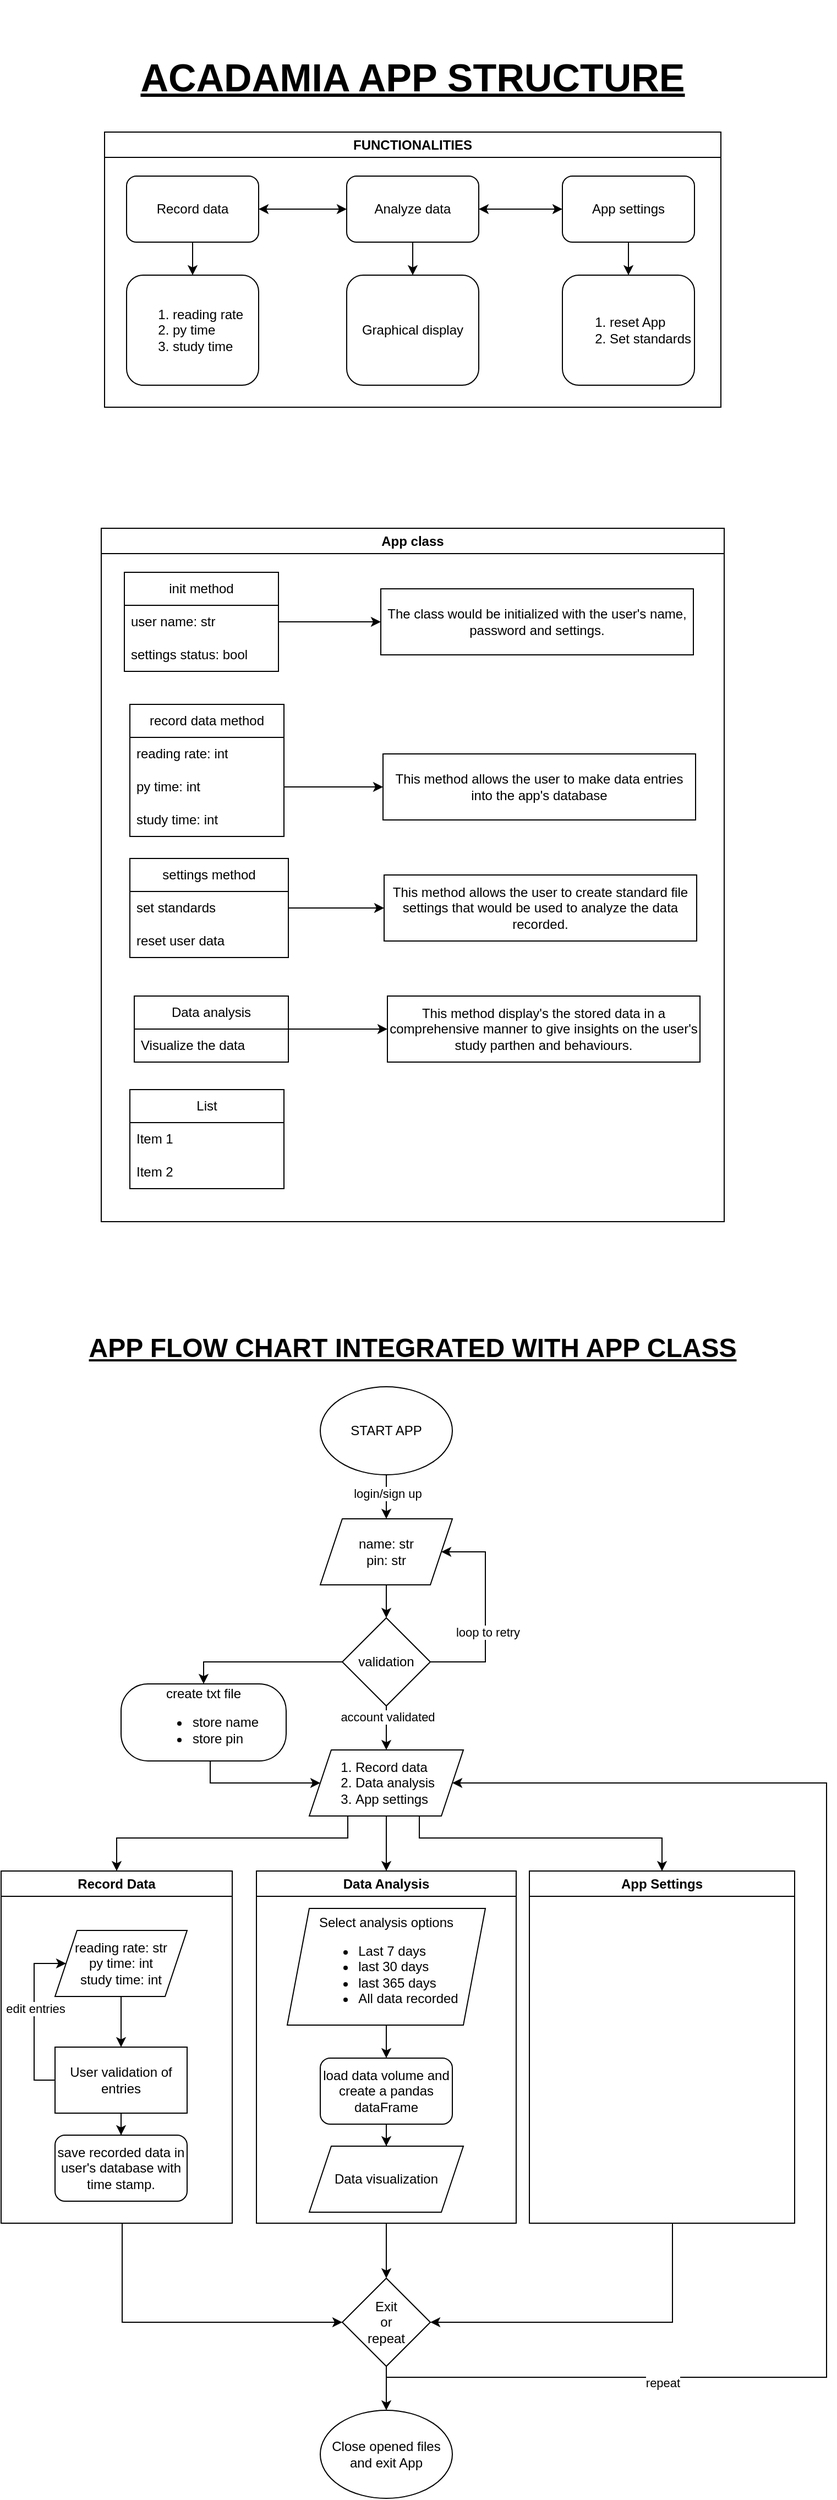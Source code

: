 <mxfile version="22.0.2" type="device">
  <diagram name="Page-1" id="LwKfO5iPpTdTM9tXfW3d">
    <mxGraphModel dx="1257" dy="749" grid="1" gridSize="10" guides="1" tooltips="1" connect="1" arrows="1" fold="1" page="1" pageScale="1" pageWidth="827" pageHeight="1169" background="none" math="0" shadow="0">
      <root>
        <mxCell id="0" />
        <mxCell id="1" parent="0" />
        <mxCell id="2hUuRmVsVIbOo3WSwZN5-1" value="&lt;h1&gt;&lt;b&gt;&lt;font style=&quot;font-size: 35px;&quot;&gt;&lt;u&gt;ACADAMIA APP STRUCTURE&lt;/u&gt;&lt;/font&gt;&lt;/b&gt;&lt;/h1&gt;" style="text;html=1;strokeColor=none;fillColor=none;align=center;verticalAlign=middle;whiteSpace=wrap;rounded=0;" vertex="1" parent="1">
          <mxGeometry x="149" y="10" width="530" height="140" as="geometry" />
        </mxCell>
        <mxCell id="2hUuRmVsVIbOo3WSwZN5-3" value="FUNCTIONALITIES" style="swimlane;whiteSpace=wrap;html=1;" vertex="1" parent="1">
          <mxGeometry x="134" y="130" width="560" height="250" as="geometry" />
        </mxCell>
        <mxCell id="2hUuRmVsVIbOo3WSwZN5-8" value="" style="edgeStyle=orthogonalEdgeStyle;rounded=0;orthogonalLoop=1;jettySize=auto;html=1;" edge="1" parent="2hUuRmVsVIbOo3WSwZN5-3" source="2hUuRmVsVIbOo3WSwZN5-4" target="2hUuRmVsVIbOo3WSwZN5-7">
          <mxGeometry relative="1" as="geometry" />
        </mxCell>
        <mxCell id="2hUuRmVsVIbOo3WSwZN5-4" value="Record data" style="rounded=1;whiteSpace=wrap;html=1;" vertex="1" parent="2hUuRmVsVIbOo3WSwZN5-3">
          <mxGeometry x="20" y="40" width="120" height="60" as="geometry" />
        </mxCell>
        <mxCell id="2hUuRmVsVIbOo3WSwZN5-10" value="" style="edgeStyle=orthogonalEdgeStyle;rounded=0;orthogonalLoop=1;jettySize=auto;html=1;" edge="1" parent="2hUuRmVsVIbOo3WSwZN5-3" source="2hUuRmVsVIbOo3WSwZN5-5" target="2hUuRmVsVIbOo3WSwZN5-9">
          <mxGeometry relative="1" as="geometry" />
        </mxCell>
        <mxCell id="2hUuRmVsVIbOo3WSwZN5-5" value="Analyze data" style="rounded=1;whiteSpace=wrap;html=1;" vertex="1" parent="2hUuRmVsVIbOo3WSwZN5-3">
          <mxGeometry x="220" y="40" width="120" height="60" as="geometry" />
        </mxCell>
        <mxCell id="2hUuRmVsVIbOo3WSwZN5-12" value="" style="edgeStyle=orthogonalEdgeStyle;rounded=0;orthogonalLoop=1;jettySize=auto;html=1;" edge="1" parent="2hUuRmVsVIbOo3WSwZN5-3" source="2hUuRmVsVIbOo3WSwZN5-6" target="2hUuRmVsVIbOo3WSwZN5-11">
          <mxGeometry relative="1" as="geometry" />
        </mxCell>
        <mxCell id="2hUuRmVsVIbOo3WSwZN5-6" value="App settings" style="rounded=1;whiteSpace=wrap;html=1;" vertex="1" parent="2hUuRmVsVIbOo3WSwZN5-3">
          <mxGeometry x="416" y="40" width="120" height="60" as="geometry" />
        </mxCell>
        <mxCell id="2hUuRmVsVIbOo3WSwZN5-7" value="&lt;ol&gt;&lt;li&gt;reading rate&lt;/li&gt;&lt;li&gt;py time&lt;/li&gt;&lt;li&gt;study time&lt;/li&gt;&lt;/ol&gt;" style="rounded=1;whiteSpace=wrap;html=1;align=left;" vertex="1" parent="2hUuRmVsVIbOo3WSwZN5-3">
          <mxGeometry x="20" y="130" width="120" height="100" as="geometry" />
        </mxCell>
        <mxCell id="2hUuRmVsVIbOo3WSwZN5-9" value="Graphical display" style="whiteSpace=wrap;html=1;rounded=1;" vertex="1" parent="2hUuRmVsVIbOo3WSwZN5-3">
          <mxGeometry x="220" y="130" width="120" height="100" as="geometry" />
        </mxCell>
        <mxCell id="2hUuRmVsVIbOo3WSwZN5-11" value="&lt;div&gt;&lt;ol&gt;&lt;li style=&quot;text-align: left;&quot;&gt;reset App&lt;/li&gt;&lt;li style=&quot;text-align: left;&quot;&gt;Set standards&lt;/li&gt;&lt;/ol&gt;&lt;/div&gt;" style="rounded=1;whiteSpace=wrap;html=1;" vertex="1" parent="2hUuRmVsVIbOo3WSwZN5-3">
          <mxGeometry x="416" y="130" width="120" height="100" as="geometry" />
        </mxCell>
        <mxCell id="2hUuRmVsVIbOo3WSwZN5-14" value="" style="endArrow=classic;startArrow=classic;html=1;rounded=0;entryX=0;entryY=0.5;entryDx=0;entryDy=0;exitX=1;exitY=0.5;exitDx=0;exitDy=0;" edge="1" parent="2hUuRmVsVIbOo3WSwZN5-3" source="2hUuRmVsVIbOo3WSwZN5-4" target="2hUuRmVsVIbOo3WSwZN5-5">
          <mxGeometry width="50" height="50" relative="1" as="geometry">
            <mxPoint x="236" y="190" as="sourcePoint" />
            <mxPoint x="286" y="140" as="targetPoint" />
          </mxGeometry>
        </mxCell>
        <mxCell id="2hUuRmVsVIbOo3WSwZN5-15" value="" style="endArrow=classic;startArrow=classic;html=1;rounded=0;entryX=0;entryY=0.5;entryDx=0;entryDy=0;exitX=1;exitY=0.5;exitDx=0;exitDy=0;" edge="1" parent="2hUuRmVsVIbOo3WSwZN5-3" source="2hUuRmVsVIbOo3WSwZN5-5" target="2hUuRmVsVIbOo3WSwZN5-6">
          <mxGeometry width="50" height="50" relative="1" as="geometry">
            <mxPoint x="340" y="69.5" as="sourcePoint" />
            <mxPoint x="420" y="69.5" as="targetPoint" />
          </mxGeometry>
        </mxCell>
        <mxCell id="2hUuRmVsVIbOo3WSwZN5-16" value="App class" style="swimlane;whiteSpace=wrap;html=1;" vertex="1" parent="1">
          <mxGeometry x="131" y="490" width="566" height="630" as="geometry" />
        </mxCell>
        <mxCell id="2hUuRmVsVIbOo3WSwZN5-56" value="" style="edgeStyle=orthogonalEdgeStyle;rounded=0;orthogonalLoop=1;jettySize=auto;html=1;" edge="1" parent="2hUuRmVsVIbOo3WSwZN5-16" source="2hUuRmVsVIbOo3WSwZN5-21" target="2hUuRmVsVIbOo3WSwZN5-29">
          <mxGeometry relative="1" as="geometry" />
        </mxCell>
        <mxCell id="2hUuRmVsVIbOo3WSwZN5-21" value="init method" style="swimlane;fontStyle=0;childLayout=stackLayout;horizontal=1;startSize=30;horizontalStack=0;resizeParent=1;resizeParentMax=0;resizeLast=0;collapsible=1;marginBottom=0;whiteSpace=wrap;html=1;" vertex="1" parent="2hUuRmVsVIbOo3WSwZN5-16">
          <mxGeometry x="21" y="40" width="140" height="90" as="geometry">
            <mxRectangle x="23" y="40" width="100" height="30" as="alternateBounds" />
          </mxGeometry>
        </mxCell>
        <mxCell id="2hUuRmVsVIbOo3WSwZN5-22" value="user name: str" style="text;strokeColor=none;fillColor=none;align=left;verticalAlign=middle;spacingLeft=4;spacingRight=4;overflow=hidden;points=[[0,0.5],[1,0.5]];portConstraint=eastwest;rotatable=0;whiteSpace=wrap;html=1;" vertex="1" parent="2hUuRmVsVIbOo3WSwZN5-21">
          <mxGeometry y="30" width="140" height="30" as="geometry" />
        </mxCell>
        <mxCell id="2hUuRmVsVIbOo3WSwZN5-24" value="settings status: bool" style="text;strokeColor=none;fillColor=none;align=left;verticalAlign=middle;spacingLeft=4;spacingRight=4;overflow=hidden;points=[[0,0.5],[1,0.5]];portConstraint=eastwest;rotatable=0;whiteSpace=wrap;html=1;" vertex="1" parent="2hUuRmVsVIbOo3WSwZN5-21">
          <mxGeometry y="60" width="140" height="30" as="geometry" />
        </mxCell>
        <mxCell id="2hUuRmVsVIbOo3WSwZN5-29" value="The class would be initialized with the user&#39;s name, password and settings." style="whiteSpace=wrap;html=1;" vertex="1" parent="2hUuRmVsVIbOo3WSwZN5-16">
          <mxGeometry x="254" y="55" width="284" height="60" as="geometry" />
        </mxCell>
        <mxCell id="2hUuRmVsVIbOo3WSwZN5-17" value="record data method" style="swimlane;fontStyle=0;childLayout=stackLayout;horizontal=1;startSize=30;horizontalStack=0;resizeParent=1;resizeParentMax=0;resizeLast=0;collapsible=1;marginBottom=0;whiteSpace=wrap;html=1;" vertex="1" parent="2hUuRmVsVIbOo3WSwZN5-16">
          <mxGeometry x="26" y="160" width="140" height="120" as="geometry">
            <mxRectangle x="26" y="212.5" width="140" height="30" as="alternateBounds" />
          </mxGeometry>
        </mxCell>
        <mxCell id="2hUuRmVsVIbOo3WSwZN5-18" value="reading rate: int" style="text;strokeColor=none;fillColor=none;align=left;verticalAlign=middle;spacingLeft=4;spacingRight=4;overflow=hidden;points=[[0,0.5],[1,0.5]];portConstraint=eastwest;rotatable=0;whiteSpace=wrap;html=1;" vertex="1" parent="2hUuRmVsVIbOo3WSwZN5-17">
          <mxGeometry y="30" width="140" height="30" as="geometry" />
        </mxCell>
        <mxCell id="2hUuRmVsVIbOo3WSwZN5-19" value="py time: int" style="text;strokeColor=none;fillColor=none;align=left;verticalAlign=middle;spacingLeft=4;spacingRight=4;overflow=hidden;points=[[0,0.5],[1,0.5]];portConstraint=eastwest;rotatable=0;whiteSpace=wrap;html=1;" vertex="1" parent="2hUuRmVsVIbOo3WSwZN5-17">
          <mxGeometry y="60" width="140" height="30" as="geometry" />
        </mxCell>
        <mxCell id="2hUuRmVsVIbOo3WSwZN5-20" value="study time: int" style="text;strokeColor=none;fillColor=none;align=left;verticalAlign=middle;spacingLeft=4;spacingRight=4;overflow=hidden;points=[[0,0.5],[1,0.5]];portConstraint=eastwest;rotatable=0;whiteSpace=wrap;html=1;" vertex="1" parent="2hUuRmVsVIbOo3WSwZN5-17">
          <mxGeometry y="90" width="140" height="30" as="geometry" />
        </mxCell>
        <mxCell id="2hUuRmVsVIbOo3WSwZN5-31" value="This method allows the user to make data entries into the app&#39;s database" style="whiteSpace=wrap;html=1;" vertex="1" parent="2hUuRmVsVIbOo3WSwZN5-16">
          <mxGeometry x="256" y="205" width="284" height="60" as="geometry" />
        </mxCell>
        <mxCell id="2hUuRmVsVIbOo3WSwZN5-35" value="" style="edgeStyle=orthogonalEdgeStyle;rounded=0;orthogonalLoop=1;jettySize=auto;html=1;" edge="1" parent="2hUuRmVsVIbOo3WSwZN5-16" source="2hUuRmVsVIbOo3WSwZN5-19" target="2hUuRmVsVIbOo3WSwZN5-31">
          <mxGeometry relative="1" as="geometry" />
        </mxCell>
        <mxCell id="2hUuRmVsVIbOo3WSwZN5-52" value="" style="edgeStyle=orthogonalEdgeStyle;rounded=0;orthogonalLoop=1;jettySize=auto;html=1;" edge="1" parent="2hUuRmVsVIbOo3WSwZN5-16" source="2hUuRmVsVIbOo3WSwZN5-25" target="2hUuRmVsVIbOo3WSwZN5-36">
          <mxGeometry relative="1" as="geometry" />
        </mxCell>
        <mxCell id="2hUuRmVsVIbOo3WSwZN5-25" value="settings method" style="swimlane;fontStyle=0;childLayout=stackLayout;horizontal=1;startSize=30;horizontalStack=0;resizeParent=1;resizeParentMax=0;resizeLast=0;collapsible=1;marginBottom=0;whiteSpace=wrap;html=1;" vertex="1" parent="2hUuRmVsVIbOo3WSwZN5-16">
          <mxGeometry x="26" y="300" width="144" height="90" as="geometry">
            <mxRectangle x="22" y="375" width="130" height="30" as="alternateBounds" />
          </mxGeometry>
        </mxCell>
        <mxCell id="2hUuRmVsVIbOo3WSwZN5-26" value="set standards" style="text;strokeColor=none;fillColor=none;align=left;verticalAlign=middle;spacingLeft=4;spacingRight=4;overflow=hidden;points=[[0,0.5],[1,0.5]];portConstraint=eastwest;rotatable=0;whiteSpace=wrap;html=1;" vertex="1" parent="2hUuRmVsVIbOo3WSwZN5-25">
          <mxGeometry y="30" width="144" height="30" as="geometry" />
        </mxCell>
        <mxCell id="2hUuRmVsVIbOo3WSwZN5-27" value="reset user data" style="text;strokeColor=none;fillColor=none;align=left;verticalAlign=middle;spacingLeft=4;spacingRight=4;overflow=hidden;points=[[0,0.5],[1,0.5]];portConstraint=eastwest;rotatable=0;whiteSpace=wrap;html=1;" vertex="1" parent="2hUuRmVsVIbOo3WSwZN5-25">
          <mxGeometry y="60" width="144" height="30" as="geometry" />
        </mxCell>
        <mxCell id="2hUuRmVsVIbOo3WSwZN5-36" value="This method allows the user to create standard file settings that would be used to analyze the data recorded." style="whiteSpace=wrap;html=1;" vertex="1" parent="2hUuRmVsVIbOo3WSwZN5-16">
          <mxGeometry x="257" y="315" width="284" height="60" as="geometry" />
        </mxCell>
        <mxCell id="2hUuRmVsVIbOo3WSwZN5-55" value="" style="edgeStyle=orthogonalEdgeStyle;rounded=0;orthogonalLoop=1;jettySize=auto;html=1;" edge="1" parent="2hUuRmVsVIbOo3WSwZN5-16" source="2hUuRmVsVIbOo3WSwZN5-48" target="2hUuRmVsVIbOo3WSwZN5-54">
          <mxGeometry relative="1" as="geometry" />
        </mxCell>
        <mxCell id="2hUuRmVsVIbOo3WSwZN5-48" value="Data analysis" style="swimlane;fontStyle=0;childLayout=stackLayout;horizontal=1;startSize=30;horizontalStack=0;resizeParent=1;resizeParentMax=0;resizeLast=0;collapsible=1;marginBottom=0;whiteSpace=wrap;html=1;" vertex="1" parent="2hUuRmVsVIbOo3WSwZN5-16">
          <mxGeometry x="30" y="425" width="140" height="60" as="geometry">
            <mxRectangle x="26" y="520" width="110" height="30" as="alternateBounds" />
          </mxGeometry>
        </mxCell>
        <mxCell id="2hUuRmVsVIbOo3WSwZN5-49" value="Visualize the data" style="text;strokeColor=none;fillColor=none;align=left;verticalAlign=middle;spacingLeft=4;spacingRight=4;overflow=hidden;points=[[0,0.5],[1,0.5]];portConstraint=eastwest;rotatable=0;whiteSpace=wrap;html=1;" vertex="1" parent="2hUuRmVsVIbOo3WSwZN5-48">
          <mxGeometry y="30" width="140" height="30" as="geometry" />
        </mxCell>
        <mxCell id="2hUuRmVsVIbOo3WSwZN5-54" value="This method display&#39;s the stored data in a comprehensive manner to give insights on the user&#39;s study parthen and behaviours." style="whiteSpace=wrap;html=1;fontStyle=0;startSize=30;" vertex="1" parent="2hUuRmVsVIbOo3WSwZN5-16">
          <mxGeometry x="260" y="425" width="284" height="60" as="geometry" />
        </mxCell>
        <mxCell id="2hUuRmVsVIbOo3WSwZN5-120" value="List" style="swimlane;fontStyle=0;childLayout=stackLayout;horizontal=1;startSize=30;horizontalStack=0;resizeParent=1;resizeParentMax=0;resizeLast=0;collapsible=1;marginBottom=0;whiteSpace=wrap;html=1;" vertex="1" parent="2hUuRmVsVIbOo3WSwZN5-16">
          <mxGeometry x="26" y="510" width="140" height="90" as="geometry" />
        </mxCell>
        <mxCell id="2hUuRmVsVIbOo3WSwZN5-121" value="Item 1" style="text;strokeColor=none;fillColor=none;align=left;verticalAlign=middle;spacingLeft=4;spacingRight=4;overflow=hidden;points=[[0,0.5],[1,0.5]];portConstraint=eastwest;rotatable=0;whiteSpace=wrap;html=1;" vertex="1" parent="2hUuRmVsVIbOo3WSwZN5-120">
          <mxGeometry y="30" width="140" height="30" as="geometry" />
        </mxCell>
        <mxCell id="2hUuRmVsVIbOo3WSwZN5-122" value="Item 2" style="text;strokeColor=none;fillColor=none;align=left;verticalAlign=middle;spacingLeft=4;spacingRight=4;overflow=hidden;points=[[0,0.5],[1,0.5]];portConstraint=eastwest;rotatable=0;whiteSpace=wrap;html=1;" vertex="1" parent="2hUuRmVsVIbOo3WSwZN5-120">
          <mxGeometry y="60" width="140" height="30" as="geometry" />
        </mxCell>
        <mxCell id="2hUuRmVsVIbOo3WSwZN5-57" value="&lt;h1&gt;&lt;u&gt;APP FLOW CHART INTEGRATED WITH APP CLASS&lt;/u&gt;&lt;/h1&gt;" style="text;html=1;strokeColor=none;fillColor=none;align=center;verticalAlign=middle;whiteSpace=wrap;rounded=0;" vertex="1" parent="1">
          <mxGeometry x="114" y="1220" width="600" height="30" as="geometry" />
        </mxCell>
        <mxCell id="2hUuRmVsVIbOo3WSwZN5-60" value="" style="edgeStyle=orthogonalEdgeStyle;rounded=0;orthogonalLoop=1;jettySize=auto;html=1;" edge="1" parent="1" source="2hUuRmVsVIbOo3WSwZN5-58" target="2hUuRmVsVIbOo3WSwZN5-59">
          <mxGeometry relative="1" as="geometry" />
        </mxCell>
        <mxCell id="2hUuRmVsVIbOo3WSwZN5-62" value="login/sign up" style="edgeLabel;html=1;align=center;verticalAlign=middle;resizable=0;points=[];" vertex="1" connectable="0" parent="2hUuRmVsVIbOo3WSwZN5-60">
          <mxGeometry x="-0.15" y="1" relative="1" as="geometry">
            <mxPoint as="offset" />
          </mxGeometry>
        </mxCell>
        <mxCell id="2hUuRmVsVIbOo3WSwZN5-58" value="START APP" style="ellipse;whiteSpace=wrap;html=1;" vertex="1" parent="1">
          <mxGeometry x="330" y="1270" width="120" height="80" as="geometry" />
        </mxCell>
        <mxCell id="2hUuRmVsVIbOo3WSwZN5-64" value="" style="edgeStyle=orthogonalEdgeStyle;rounded=0;orthogonalLoop=1;jettySize=auto;html=1;" edge="1" parent="1" source="2hUuRmVsVIbOo3WSwZN5-59" target="2hUuRmVsVIbOo3WSwZN5-63">
          <mxGeometry relative="1" as="geometry" />
        </mxCell>
        <mxCell id="2hUuRmVsVIbOo3WSwZN5-59" value="name: str&lt;br&gt;pin: str" style="shape=parallelogram;perimeter=parallelogramPerimeter;whiteSpace=wrap;html=1;fixedSize=1;align=center;" vertex="1" parent="1">
          <mxGeometry x="330" y="1390" width="120" height="60" as="geometry" />
        </mxCell>
        <mxCell id="2hUuRmVsVIbOo3WSwZN5-72" value="" style="edgeStyle=orthogonalEdgeStyle;rounded=0;orthogonalLoop=1;jettySize=auto;html=1;" edge="1" parent="1" source="2hUuRmVsVIbOo3WSwZN5-63" target="2hUuRmVsVIbOo3WSwZN5-71">
          <mxGeometry relative="1" as="geometry" />
        </mxCell>
        <mxCell id="2hUuRmVsVIbOo3WSwZN5-74" value="account validated" style="edgeLabel;html=1;align=center;verticalAlign=middle;resizable=0;points=[];" vertex="1" connectable="0" parent="2hUuRmVsVIbOo3WSwZN5-72">
          <mxGeometry x="-0.521" y="1" relative="1" as="geometry">
            <mxPoint as="offset" />
          </mxGeometry>
        </mxCell>
        <mxCell id="2hUuRmVsVIbOo3WSwZN5-116" style="edgeStyle=orthogonalEdgeStyle;rounded=0;orthogonalLoop=1;jettySize=auto;html=1;entryX=1;entryY=0.5;entryDx=0;entryDy=0;" edge="1" parent="1" source="2hUuRmVsVIbOo3WSwZN5-63" target="2hUuRmVsVIbOo3WSwZN5-59">
          <mxGeometry relative="1" as="geometry">
            <Array as="points">
              <mxPoint x="480" y="1520" />
              <mxPoint x="480" y="1420" />
            </Array>
          </mxGeometry>
        </mxCell>
        <mxCell id="2hUuRmVsVIbOo3WSwZN5-117" value="loop to retry" style="edgeLabel;html=1;align=center;verticalAlign=middle;resizable=0;points=[];" vertex="1" connectable="0" parent="2hUuRmVsVIbOo3WSwZN5-116">
          <mxGeometry x="-0.183" y="-2" relative="1" as="geometry">
            <mxPoint as="offset" />
          </mxGeometry>
        </mxCell>
        <mxCell id="2hUuRmVsVIbOo3WSwZN5-118" style="edgeStyle=orthogonalEdgeStyle;rounded=0;orthogonalLoop=1;jettySize=auto;html=1;entryX=0.5;entryY=0;entryDx=0;entryDy=0;" edge="1" parent="1" source="2hUuRmVsVIbOo3WSwZN5-63" target="2hUuRmVsVIbOo3WSwZN5-75">
          <mxGeometry relative="1" as="geometry" />
        </mxCell>
        <mxCell id="2hUuRmVsVIbOo3WSwZN5-63" value="validation" style="rhombus;whiteSpace=wrap;html=1;" vertex="1" parent="1">
          <mxGeometry x="350" y="1480" width="80" height="80" as="geometry" />
        </mxCell>
        <mxCell id="2hUuRmVsVIbOo3WSwZN5-85" style="edgeStyle=orthogonalEdgeStyle;rounded=0;orthogonalLoop=1;jettySize=auto;html=1;entryX=0.5;entryY=0;entryDx=0;entryDy=0;exitX=0.25;exitY=1;exitDx=0;exitDy=0;" edge="1" parent="1" source="2hUuRmVsVIbOo3WSwZN5-71" target="2hUuRmVsVIbOo3WSwZN5-73">
          <mxGeometry relative="1" as="geometry">
            <Array as="points">
              <mxPoint x="355" y="1680" />
              <mxPoint x="145" y="1680" />
            </Array>
          </mxGeometry>
        </mxCell>
        <mxCell id="2hUuRmVsVIbOo3WSwZN5-106" style="edgeStyle=orthogonalEdgeStyle;rounded=0;orthogonalLoop=1;jettySize=auto;html=1;entryX=0.5;entryY=0;entryDx=0;entryDy=0;" edge="1" parent="1" source="2hUuRmVsVIbOo3WSwZN5-71" target="2hUuRmVsVIbOo3WSwZN5-102">
          <mxGeometry relative="1" as="geometry">
            <Array as="points">
              <mxPoint x="420" y="1680" />
              <mxPoint x="641" y="1680" />
            </Array>
          </mxGeometry>
        </mxCell>
        <mxCell id="2hUuRmVsVIbOo3WSwZN5-71" value="&lt;ol&gt;&lt;li&gt;Record data&lt;/li&gt;&lt;li&gt;Data analysis&lt;/li&gt;&lt;li&gt;App settings&lt;/li&gt;&lt;/ol&gt;" style="shape=parallelogram;perimeter=parallelogramPerimeter;whiteSpace=wrap;html=1;fixedSize=1;align=left;" vertex="1" parent="1">
          <mxGeometry x="320" y="1600" width="140" height="60" as="geometry" />
        </mxCell>
        <mxCell id="2hUuRmVsVIbOo3WSwZN5-111" style="edgeStyle=orthogonalEdgeStyle;rounded=0;orthogonalLoop=1;jettySize=auto;html=1;entryX=0;entryY=0.5;entryDx=0;entryDy=0;" edge="1" parent="1" source="2hUuRmVsVIbOo3WSwZN5-73" target="2hUuRmVsVIbOo3WSwZN5-104">
          <mxGeometry relative="1" as="geometry">
            <Array as="points">
              <mxPoint x="150" y="2120" />
            </Array>
          </mxGeometry>
        </mxCell>
        <mxCell id="2hUuRmVsVIbOo3WSwZN5-73" value="Record Data" style="swimlane;whiteSpace=wrap;html=1;" vertex="1" parent="1">
          <mxGeometry x="40" y="1710" width="210" height="320" as="geometry">
            <mxRectangle x="40" y="1710" width="110" height="30" as="alternateBounds" />
          </mxGeometry>
        </mxCell>
        <mxCell id="2hUuRmVsVIbOo3WSwZN5-82" value="" style="edgeStyle=orthogonalEdgeStyle;rounded=0;orthogonalLoop=1;jettySize=auto;html=1;" edge="1" parent="2hUuRmVsVIbOo3WSwZN5-73" source="2hUuRmVsVIbOo3WSwZN5-80" target="2hUuRmVsVIbOo3WSwZN5-81">
          <mxGeometry relative="1" as="geometry" />
        </mxCell>
        <mxCell id="2hUuRmVsVIbOo3WSwZN5-80" value="reading rate: str&lt;br&gt;py time: int&lt;br&gt;study time: int" style="shape=parallelogram;perimeter=parallelogramPerimeter;whiteSpace=wrap;html=1;fixedSize=1;align=center;" vertex="1" parent="2hUuRmVsVIbOo3WSwZN5-73">
          <mxGeometry x="49" y="54" width="120" height="60" as="geometry" />
        </mxCell>
        <mxCell id="2hUuRmVsVIbOo3WSwZN5-83" style="edgeStyle=orthogonalEdgeStyle;rounded=0;orthogonalLoop=1;jettySize=auto;html=1;entryX=0;entryY=0.5;entryDx=0;entryDy=0;" edge="1" parent="2hUuRmVsVIbOo3WSwZN5-73" source="2hUuRmVsVIbOo3WSwZN5-81" target="2hUuRmVsVIbOo3WSwZN5-80">
          <mxGeometry relative="1" as="geometry">
            <Array as="points">
              <mxPoint x="30" y="190" />
              <mxPoint x="30" y="84" />
            </Array>
          </mxGeometry>
        </mxCell>
        <mxCell id="2hUuRmVsVIbOo3WSwZN5-84" value="edit entries" style="edgeLabel;html=1;align=center;verticalAlign=middle;resizable=0;points=[];" vertex="1" connectable="0" parent="2hUuRmVsVIbOo3WSwZN5-83">
          <mxGeometry x="0.096" y="-1" relative="1" as="geometry">
            <mxPoint as="offset" />
          </mxGeometry>
        </mxCell>
        <mxCell id="2hUuRmVsVIbOo3WSwZN5-90" value="" style="edgeStyle=orthogonalEdgeStyle;rounded=0;orthogonalLoop=1;jettySize=auto;html=1;" edge="1" parent="2hUuRmVsVIbOo3WSwZN5-73" source="2hUuRmVsVIbOo3WSwZN5-81" target="2hUuRmVsVIbOo3WSwZN5-89">
          <mxGeometry relative="1" as="geometry" />
        </mxCell>
        <mxCell id="2hUuRmVsVIbOo3WSwZN5-81" value="User validation of entries" style="whiteSpace=wrap;html=1;" vertex="1" parent="2hUuRmVsVIbOo3WSwZN5-73">
          <mxGeometry x="49" y="160" width="120" height="60" as="geometry" />
        </mxCell>
        <mxCell id="2hUuRmVsVIbOo3WSwZN5-89" value="save recorded data in user&#39;s database with time stamp." style="rounded=1;whiteSpace=wrap;html=1;" vertex="1" parent="2hUuRmVsVIbOo3WSwZN5-73">
          <mxGeometry x="49" y="240" width="120" height="60" as="geometry" />
        </mxCell>
        <mxCell id="2hUuRmVsVIbOo3WSwZN5-119" style="edgeStyle=orthogonalEdgeStyle;rounded=0;orthogonalLoop=1;jettySize=auto;html=1;entryX=0;entryY=0.5;entryDx=0;entryDy=0;" edge="1" parent="1" source="2hUuRmVsVIbOo3WSwZN5-75" target="2hUuRmVsVIbOo3WSwZN5-71">
          <mxGeometry relative="1" as="geometry">
            <Array as="points">
              <mxPoint x="230" y="1630" />
            </Array>
          </mxGeometry>
        </mxCell>
        <mxCell id="2hUuRmVsVIbOo3WSwZN5-75" value="create txt file&lt;br&gt;&lt;ul&gt;&lt;li style=&quot;text-align: left;&quot;&gt;store name&lt;/li&gt;&lt;li style=&quot;text-align: left;&quot;&gt;store pin&lt;/li&gt;&lt;/ul&gt;" style="rounded=1;whiteSpace=wrap;html=1;arcSize=35;" vertex="1" parent="1">
          <mxGeometry x="149" y="1540" width="150" height="70" as="geometry" />
        </mxCell>
        <mxCell id="2hUuRmVsVIbOo3WSwZN5-110" style="edgeStyle=orthogonalEdgeStyle;rounded=0;orthogonalLoop=1;jettySize=auto;html=1;" edge="1" parent="1" source="2hUuRmVsVIbOo3WSwZN5-93" target="2hUuRmVsVIbOo3WSwZN5-104">
          <mxGeometry relative="1" as="geometry" />
        </mxCell>
        <mxCell id="2hUuRmVsVIbOo3WSwZN5-93" value="Data Analysis" style="swimlane;whiteSpace=wrap;html=1;" vertex="1" parent="1">
          <mxGeometry x="272" y="1710" width="236" height="320" as="geometry" />
        </mxCell>
        <mxCell id="2hUuRmVsVIbOo3WSwZN5-100" value="" style="edgeStyle=orthogonalEdgeStyle;rounded=0;orthogonalLoop=1;jettySize=auto;html=1;" edge="1" parent="2hUuRmVsVIbOo3WSwZN5-93" source="2hUuRmVsVIbOo3WSwZN5-95" target="2hUuRmVsVIbOo3WSwZN5-97">
          <mxGeometry relative="1" as="geometry" />
        </mxCell>
        <mxCell id="2hUuRmVsVIbOo3WSwZN5-95" value="load data volume and create a pandas dataFrame" style="rounded=1;whiteSpace=wrap;html=1;" vertex="1" parent="2hUuRmVsVIbOo3WSwZN5-93">
          <mxGeometry x="58" y="170" width="120" height="60" as="geometry" />
        </mxCell>
        <mxCell id="2hUuRmVsVIbOo3WSwZN5-96" value="" style="edgeStyle=orthogonalEdgeStyle;rounded=0;orthogonalLoop=1;jettySize=auto;html=1;" edge="1" parent="2hUuRmVsVIbOo3WSwZN5-93" source="2hUuRmVsVIbOo3WSwZN5-94" target="2hUuRmVsVIbOo3WSwZN5-95">
          <mxGeometry relative="1" as="geometry" />
        </mxCell>
        <mxCell id="2hUuRmVsVIbOo3WSwZN5-94" value="Select analysis options&lt;br&gt;&lt;ul&gt;&lt;li style=&quot;text-align: left;&quot;&gt;Last 7 days&lt;/li&gt;&lt;li style=&quot;text-align: left;&quot;&gt;last 30 days&lt;/li&gt;&lt;li style=&quot;text-align: left;&quot;&gt;last 365 days&lt;/li&gt;&lt;li style=&quot;text-align: left;&quot;&gt;All data recorded&lt;/li&gt;&lt;/ul&gt;" style="shape=parallelogram;perimeter=parallelogramPerimeter;whiteSpace=wrap;html=1;fixedSize=1;" vertex="1" parent="2hUuRmVsVIbOo3WSwZN5-93">
          <mxGeometry x="28" y="34" width="180" height="106" as="geometry" />
        </mxCell>
        <mxCell id="2hUuRmVsVIbOo3WSwZN5-97" value="Data visualization" style="shape=parallelogram;perimeter=parallelogramPerimeter;whiteSpace=wrap;html=1;fixedSize=1;" vertex="1" parent="2hUuRmVsVIbOo3WSwZN5-93">
          <mxGeometry x="48" y="250" width="140" height="60" as="geometry" />
        </mxCell>
        <mxCell id="2hUuRmVsVIbOo3WSwZN5-101" value="" style="endArrow=classic;html=1;rounded=0;exitX=0.5;exitY=1;exitDx=0;exitDy=0;entryX=0.5;entryY=0;entryDx=0;entryDy=0;" edge="1" parent="1" source="2hUuRmVsVIbOo3WSwZN5-71" target="2hUuRmVsVIbOo3WSwZN5-93">
          <mxGeometry width="50" height="50" relative="1" as="geometry">
            <mxPoint x="380" y="1720" as="sourcePoint" />
            <mxPoint x="430" y="1670" as="targetPoint" />
          </mxGeometry>
        </mxCell>
        <mxCell id="2hUuRmVsVIbOo3WSwZN5-112" style="edgeStyle=orthogonalEdgeStyle;rounded=0;orthogonalLoop=1;jettySize=auto;html=1;entryX=1;entryY=0.5;entryDx=0;entryDy=0;" edge="1" parent="1" source="2hUuRmVsVIbOo3WSwZN5-102" target="2hUuRmVsVIbOo3WSwZN5-104">
          <mxGeometry relative="1" as="geometry">
            <Array as="points">
              <mxPoint x="650" y="2120" />
            </Array>
          </mxGeometry>
        </mxCell>
        <mxCell id="2hUuRmVsVIbOo3WSwZN5-102" value="App Settings" style="swimlane;whiteSpace=wrap;html=1;" vertex="1" parent="1">
          <mxGeometry x="520" y="1710" width="241" height="320" as="geometry" />
        </mxCell>
        <mxCell id="2hUuRmVsVIbOo3WSwZN5-107" style="edgeStyle=orthogonalEdgeStyle;rounded=0;orthogonalLoop=1;jettySize=auto;html=1;entryX=1;entryY=0.5;entryDx=0;entryDy=0;" edge="1" parent="1" source="2hUuRmVsVIbOo3WSwZN5-104" target="2hUuRmVsVIbOo3WSwZN5-71">
          <mxGeometry relative="1" as="geometry">
            <Array as="points">
              <mxPoint x="390" y="2170" />
              <mxPoint x="790" y="2170" />
              <mxPoint x="790" y="1630" />
            </Array>
          </mxGeometry>
        </mxCell>
        <mxCell id="2hUuRmVsVIbOo3WSwZN5-108" value="repeat" style="edgeLabel;html=1;align=center;verticalAlign=middle;resizable=0;points=[];" vertex="1" connectable="0" parent="2hUuRmVsVIbOo3WSwZN5-107">
          <mxGeometry x="-0.596" y="-5" relative="1" as="geometry">
            <mxPoint as="offset" />
          </mxGeometry>
        </mxCell>
        <mxCell id="2hUuRmVsVIbOo3WSwZN5-114" style="edgeStyle=orthogonalEdgeStyle;rounded=0;orthogonalLoop=1;jettySize=auto;html=1;entryX=0.5;entryY=0;entryDx=0;entryDy=0;" edge="1" parent="1" source="2hUuRmVsVIbOo3WSwZN5-104" target="2hUuRmVsVIbOo3WSwZN5-113">
          <mxGeometry relative="1" as="geometry" />
        </mxCell>
        <mxCell id="2hUuRmVsVIbOo3WSwZN5-104" value="Exit&lt;br&gt;or&lt;br&gt;repeat" style="rhombus;whiteSpace=wrap;html=1;" vertex="1" parent="1">
          <mxGeometry x="350" y="2080" width="80" height="80" as="geometry" />
        </mxCell>
        <mxCell id="2hUuRmVsVIbOo3WSwZN5-113" value="Close opened files and exit App" style="ellipse;whiteSpace=wrap;html=1;" vertex="1" parent="1">
          <mxGeometry x="330" y="2200" width="120" height="80" as="geometry" />
        </mxCell>
      </root>
    </mxGraphModel>
  </diagram>
</mxfile>
